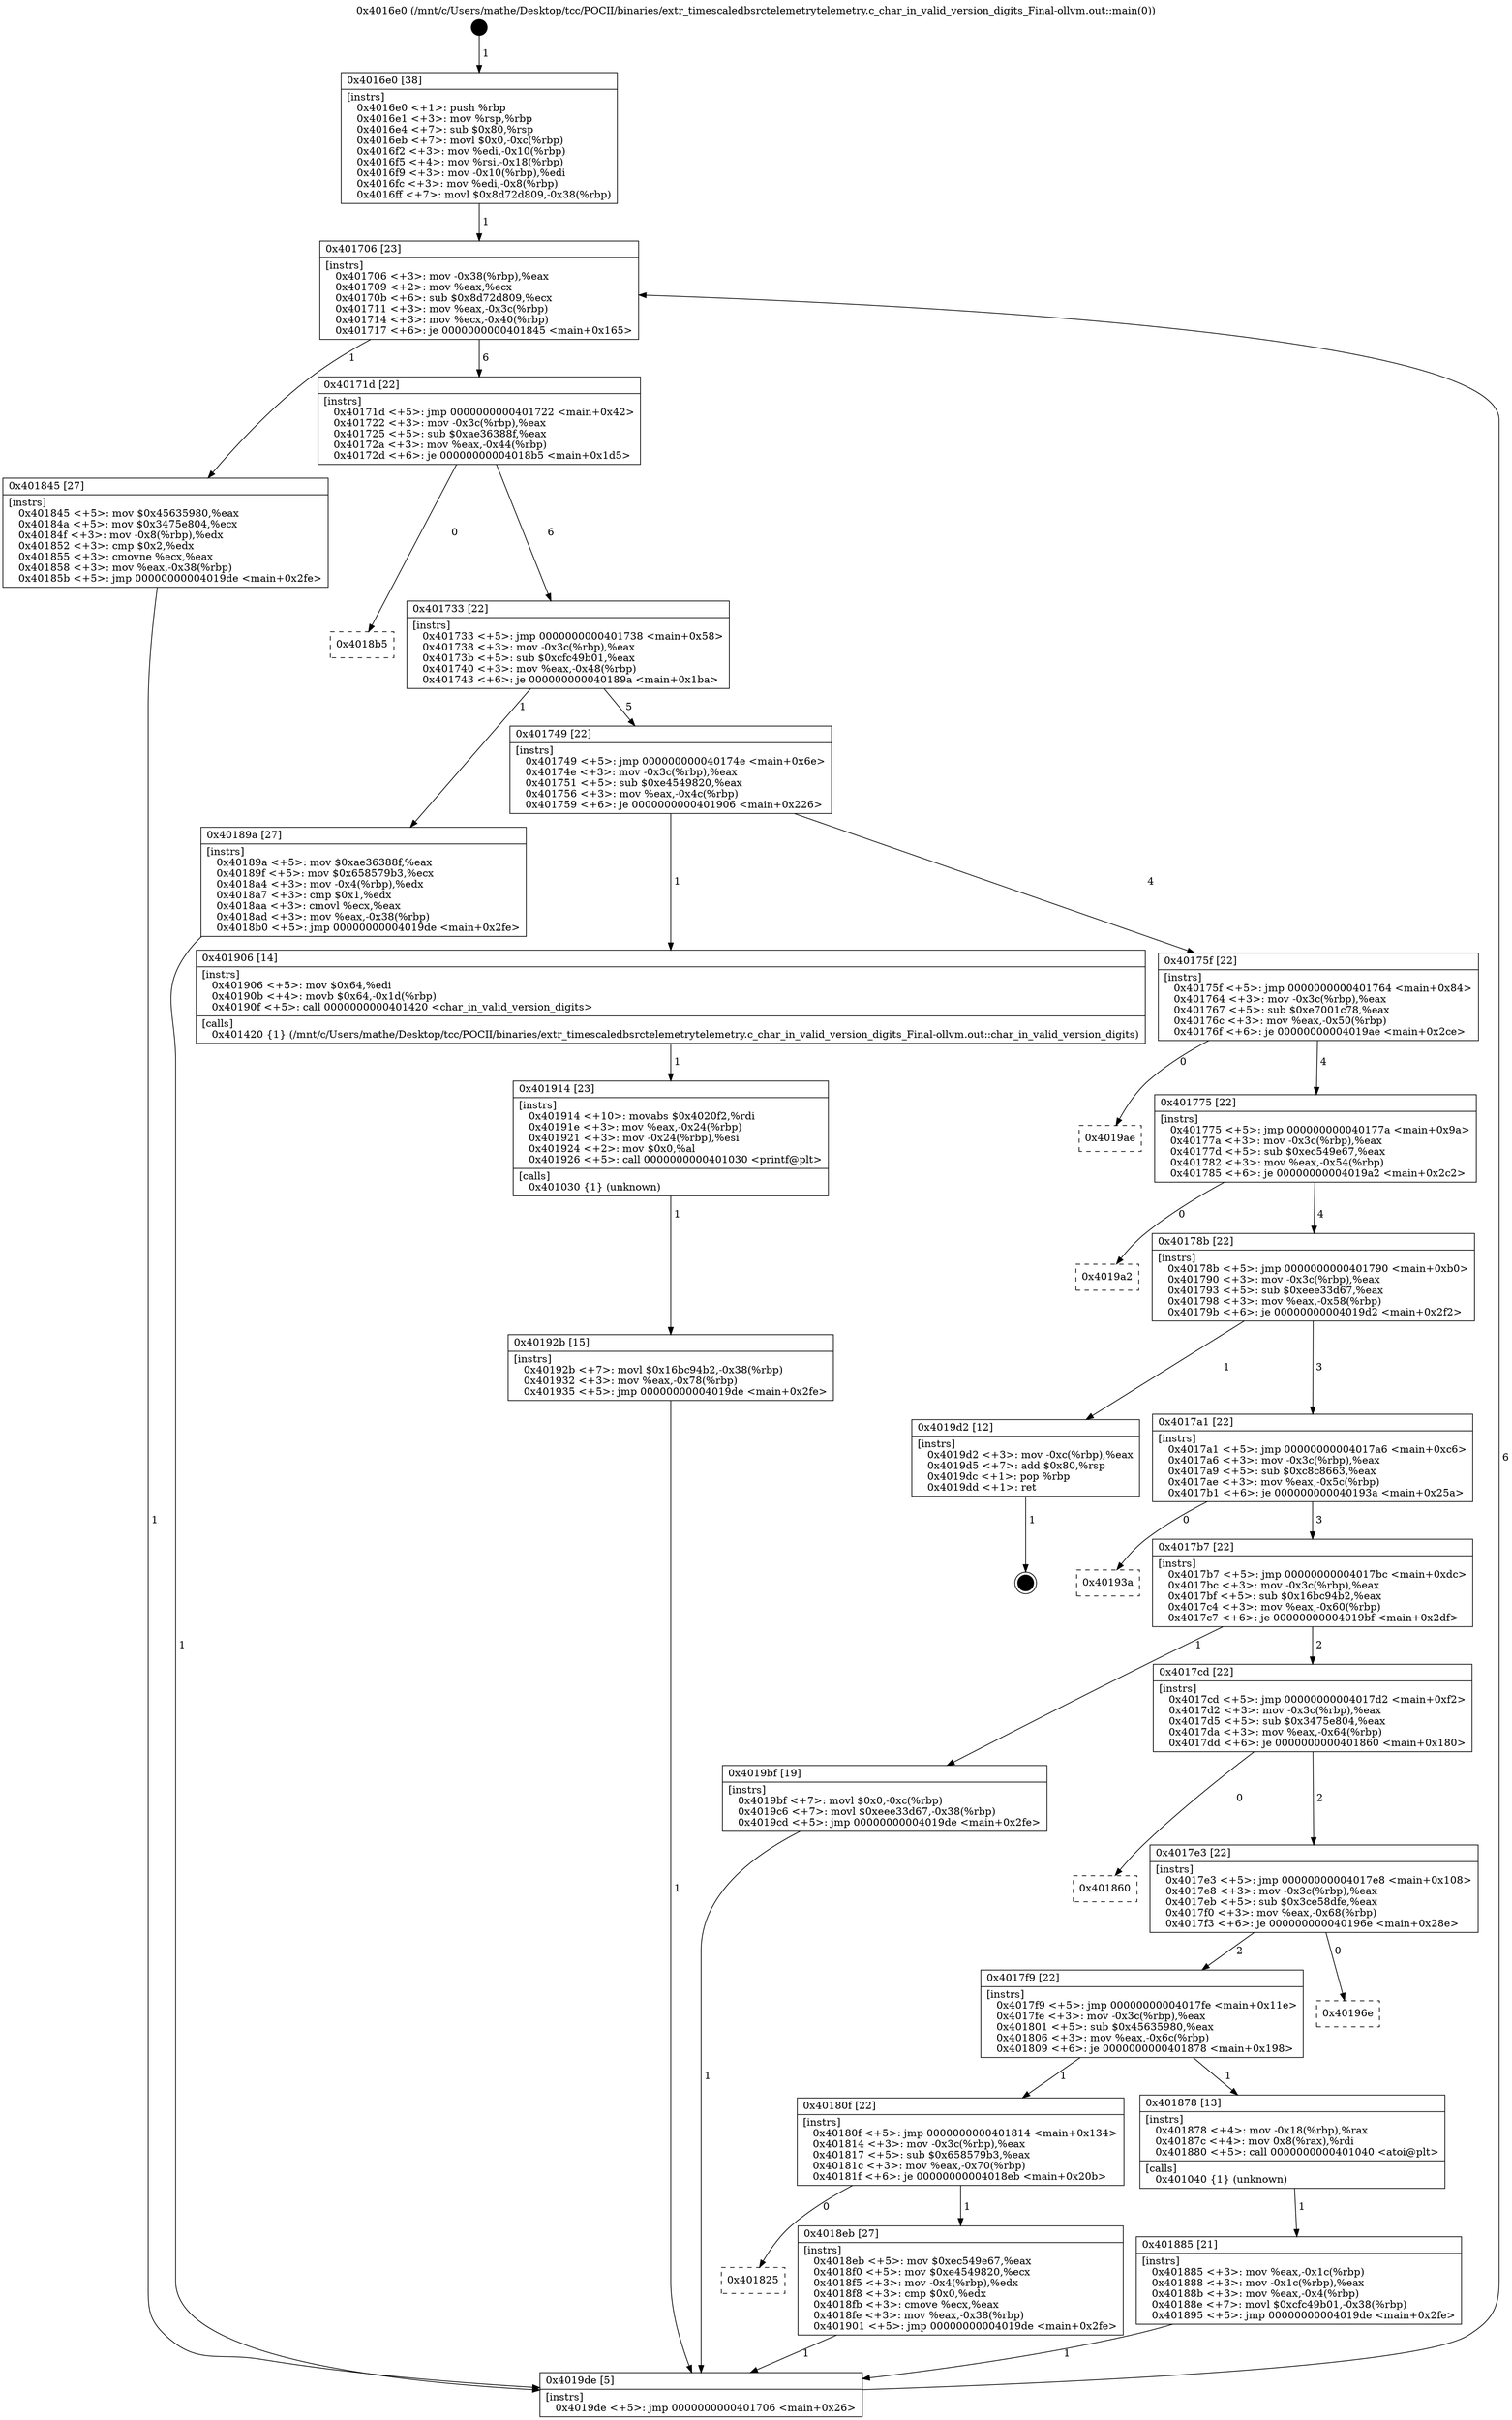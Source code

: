digraph "0x4016e0" {
  label = "0x4016e0 (/mnt/c/Users/mathe/Desktop/tcc/POCII/binaries/extr_timescaledbsrctelemetrytelemetry.c_char_in_valid_version_digits_Final-ollvm.out::main(0))"
  labelloc = "t"
  node[shape=record]

  Entry [label="",width=0.3,height=0.3,shape=circle,fillcolor=black,style=filled]
  "0x401706" [label="{
     0x401706 [23]\l
     | [instrs]\l
     &nbsp;&nbsp;0x401706 \<+3\>: mov -0x38(%rbp),%eax\l
     &nbsp;&nbsp;0x401709 \<+2\>: mov %eax,%ecx\l
     &nbsp;&nbsp;0x40170b \<+6\>: sub $0x8d72d809,%ecx\l
     &nbsp;&nbsp;0x401711 \<+3\>: mov %eax,-0x3c(%rbp)\l
     &nbsp;&nbsp;0x401714 \<+3\>: mov %ecx,-0x40(%rbp)\l
     &nbsp;&nbsp;0x401717 \<+6\>: je 0000000000401845 \<main+0x165\>\l
  }"]
  "0x401845" [label="{
     0x401845 [27]\l
     | [instrs]\l
     &nbsp;&nbsp;0x401845 \<+5\>: mov $0x45635980,%eax\l
     &nbsp;&nbsp;0x40184a \<+5\>: mov $0x3475e804,%ecx\l
     &nbsp;&nbsp;0x40184f \<+3\>: mov -0x8(%rbp),%edx\l
     &nbsp;&nbsp;0x401852 \<+3\>: cmp $0x2,%edx\l
     &nbsp;&nbsp;0x401855 \<+3\>: cmovne %ecx,%eax\l
     &nbsp;&nbsp;0x401858 \<+3\>: mov %eax,-0x38(%rbp)\l
     &nbsp;&nbsp;0x40185b \<+5\>: jmp 00000000004019de \<main+0x2fe\>\l
  }"]
  "0x40171d" [label="{
     0x40171d [22]\l
     | [instrs]\l
     &nbsp;&nbsp;0x40171d \<+5\>: jmp 0000000000401722 \<main+0x42\>\l
     &nbsp;&nbsp;0x401722 \<+3\>: mov -0x3c(%rbp),%eax\l
     &nbsp;&nbsp;0x401725 \<+5\>: sub $0xae36388f,%eax\l
     &nbsp;&nbsp;0x40172a \<+3\>: mov %eax,-0x44(%rbp)\l
     &nbsp;&nbsp;0x40172d \<+6\>: je 00000000004018b5 \<main+0x1d5\>\l
  }"]
  "0x4019de" [label="{
     0x4019de [5]\l
     | [instrs]\l
     &nbsp;&nbsp;0x4019de \<+5\>: jmp 0000000000401706 \<main+0x26\>\l
  }"]
  "0x4016e0" [label="{
     0x4016e0 [38]\l
     | [instrs]\l
     &nbsp;&nbsp;0x4016e0 \<+1\>: push %rbp\l
     &nbsp;&nbsp;0x4016e1 \<+3\>: mov %rsp,%rbp\l
     &nbsp;&nbsp;0x4016e4 \<+7\>: sub $0x80,%rsp\l
     &nbsp;&nbsp;0x4016eb \<+7\>: movl $0x0,-0xc(%rbp)\l
     &nbsp;&nbsp;0x4016f2 \<+3\>: mov %edi,-0x10(%rbp)\l
     &nbsp;&nbsp;0x4016f5 \<+4\>: mov %rsi,-0x18(%rbp)\l
     &nbsp;&nbsp;0x4016f9 \<+3\>: mov -0x10(%rbp),%edi\l
     &nbsp;&nbsp;0x4016fc \<+3\>: mov %edi,-0x8(%rbp)\l
     &nbsp;&nbsp;0x4016ff \<+7\>: movl $0x8d72d809,-0x38(%rbp)\l
  }"]
  Exit [label="",width=0.3,height=0.3,shape=circle,fillcolor=black,style=filled,peripheries=2]
  "0x4018b5" [label="{
     0x4018b5\l
  }", style=dashed]
  "0x401733" [label="{
     0x401733 [22]\l
     | [instrs]\l
     &nbsp;&nbsp;0x401733 \<+5\>: jmp 0000000000401738 \<main+0x58\>\l
     &nbsp;&nbsp;0x401738 \<+3\>: mov -0x3c(%rbp),%eax\l
     &nbsp;&nbsp;0x40173b \<+5\>: sub $0xcfc49b01,%eax\l
     &nbsp;&nbsp;0x401740 \<+3\>: mov %eax,-0x48(%rbp)\l
     &nbsp;&nbsp;0x401743 \<+6\>: je 000000000040189a \<main+0x1ba\>\l
  }"]
  "0x40192b" [label="{
     0x40192b [15]\l
     | [instrs]\l
     &nbsp;&nbsp;0x40192b \<+7\>: movl $0x16bc94b2,-0x38(%rbp)\l
     &nbsp;&nbsp;0x401932 \<+3\>: mov %eax,-0x78(%rbp)\l
     &nbsp;&nbsp;0x401935 \<+5\>: jmp 00000000004019de \<main+0x2fe\>\l
  }"]
  "0x40189a" [label="{
     0x40189a [27]\l
     | [instrs]\l
     &nbsp;&nbsp;0x40189a \<+5\>: mov $0xae36388f,%eax\l
     &nbsp;&nbsp;0x40189f \<+5\>: mov $0x658579b3,%ecx\l
     &nbsp;&nbsp;0x4018a4 \<+3\>: mov -0x4(%rbp),%edx\l
     &nbsp;&nbsp;0x4018a7 \<+3\>: cmp $0x1,%edx\l
     &nbsp;&nbsp;0x4018aa \<+3\>: cmovl %ecx,%eax\l
     &nbsp;&nbsp;0x4018ad \<+3\>: mov %eax,-0x38(%rbp)\l
     &nbsp;&nbsp;0x4018b0 \<+5\>: jmp 00000000004019de \<main+0x2fe\>\l
  }"]
  "0x401749" [label="{
     0x401749 [22]\l
     | [instrs]\l
     &nbsp;&nbsp;0x401749 \<+5\>: jmp 000000000040174e \<main+0x6e\>\l
     &nbsp;&nbsp;0x40174e \<+3\>: mov -0x3c(%rbp),%eax\l
     &nbsp;&nbsp;0x401751 \<+5\>: sub $0xe4549820,%eax\l
     &nbsp;&nbsp;0x401756 \<+3\>: mov %eax,-0x4c(%rbp)\l
     &nbsp;&nbsp;0x401759 \<+6\>: je 0000000000401906 \<main+0x226\>\l
  }"]
  "0x401914" [label="{
     0x401914 [23]\l
     | [instrs]\l
     &nbsp;&nbsp;0x401914 \<+10\>: movabs $0x4020f2,%rdi\l
     &nbsp;&nbsp;0x40191e \<+3\>: mov %eax,-0x24(%rbp)\l
     &nbsp;&nbsp;0x401921 \<+3\>: mov -0x24(%rbp),%esi\l
     &nbsp;&nbsp;0x401924 \<+2\>: mov $0x0,%al\l
     &nbsp;&nbsp;0x401926 \<+5\>: call 0000000000401030 \<printf@plt\>\l
     | [calls]\l
     &nbsp;&nbsp;0x401030 \{1\} (unknown)\l
  }"]
  "0x401906" [label="{
     0x401906 [14]\l
     | [instrs]\l
     &nbsp;&nbsp;0x401906 \<+5\>: mov $0x64,%edi\l
     &nbsp;&nbsp;0x40190b \<+4\>: movb $0x64,-0x1d(%rbp)\l
     &nbsp;&nbsp;0x40190f \<+5\>: call 0000000000401420 \<char_in_valid_version_digits\>\l
     | [calls]\l
     &nbsp;&nbsp;0x401420 \{1\} (/mnt/c/Users/mathe/Desktop/tcc/POCII/binaries/extr_timescaledbsrctelemetrytelemetry.c_char_in_valid_version_digits_Final-ollvm.out::char_in_valid_version_digits)\l
  }"]
  "0x40175f" [label="{
     0x40175f [22]\l
     | [instrs]\l
     &nbsp;&nbsp;0x40175f \<+5\>: jmp 0000000000401764 \<main+0x84\>\l
     &nbsp;&nbsp;0x401764 \<+3\>: mov -0x3c(%rbp),%eax\l
     &nbsp;&nbsp;0x401767 \<+5\>: sub $0xe7001c78,%eax\l
     &nbsp;&nbsp;0x40176c \<+3\>: mov %eax,-0x50(%rbp)\l
     &nbsp;&nbsp;0x40176f \<+6\>: je 00000000004019ae \<main+0x2ce\>\l
  }"]
  "0x401825" [label="{
     0x401825\l
  }", style=dashed]
  "0x4019ae" [label="{
     0x4019ae\l
  }", style=dashed]
  "0x401775" [label="{
     0x401775 [22]\l
     | [instrs]\l
     &nbsp;&nbsp;0x401775 \<+5\>: jmp 000000000040177a \<main+0x9a\>\l
     &nbsp;&nbsp;0x40177a \<+3\>: mov -0x3c(%rbp),%eax\l
     &nbsp;&nbsp;0x40177d \<+5\>: sub $0xec549e67,%eax\l
     &nbsp;&nbsp;0x401782 \<+3\>: mov %eax,-0x54(%rbp)\l
     &nbsp;&nbsp;0x401785 \<+6\>: je 00000000004019a2 \<main+0x2c2\>\l
  }"]
  "0x4018eb" [label="{
     0x4018eb [27]\l
     | [instrs]\l
     &nbsp;&nbsp;0x4018eb \<+5\>: mov $0xec549e67,%eax\l
     &nbsp;&nbsp;0x4018f0 \<+5\>: mov $0xe4549820,%ecx\l
     &nbsp;&nbsp;0x4018f5 \<+3\>: mov -0x4(%rbp),%edx\l
     &nbsp;&nbsp;0x4018f8 \<+3\>: cmp $0x0,%edx\l
     &nbsp;&nbsp;0x4018fb \<+3\>: cmove %ecx,%eax\l
     &nbsp;&nbsp;0x4018fe \<+3\>: mov %eax,-0x38(%rbp)\l
     &nbsp;&nbsp;0x401901 \<+5\>: jmp 00000000004019de \<main+0x2fe\>\l
  }"]
  "0x4019a2" [label="{
     0x4019a2\l
  }", style=dashed]
  "0x40178b" [label="{
     0x40178b [22]\l
     | [instrs]\l
     &nbsp;&nbsp;0x40178b \<+5\>: jmp 0000000000401790 \<main+0xb0\>\l
     &nbsp;&nbsp;0x401790 \<+3\>: mov -0x3c(%rbp),%eax\l
     &nbsp;&nbsp;0x401793 \<+5\>: sub $0xeee33d67,%eax\l
     &nbsp;&nbsp;0x401798 \<+3\>: mov %eax,-0x58(%rbp)\l
     &nbsp;&nbsp;0x40179b \<+6\>: je 00000000004019d2 \<main+0x2f2\>\l
  }"]
  "0x401885" [label="{
     0x401885 [21]\l
     | [instrs]\l
     &nbsp;&nbsp;0x401885 \<+3\>: mov %eax,-0x1c(%rbp)\l
     &nbsp;&nbsp;0x401888 \<+3\>: mov -0x1c(%rbp),%eax\l
     &nbsp;&nbsp;0x40188b \<+3\>: mov %eax,-0x4(%rbp)\l
     &nbsp;&nbsp;0x40188e \<+7\>: movl $0xcfc49b01,-0x38(%rbp)\l
     &nbsp;&nbsp;0x401895 \<+5\>: jmp 00000000004019de \<main+0x2fe\>\l
  }"]
  "0x4019d2" [label="{
     0x4019d2 [12]\l
     | [instrs]\l
     &nbsp;&nbsp;0x4019d2 \<+3\>: mov -0xc(%rbp),%eax\l
     &nbsp;&nbsp;0x4019d5 \<+7\>: add $0x80,%rsp\l
     &nbsp;&nbsp;0x4019dc \<+1\>: pop %rbp\l
     &nbsp;&nbsp;0x4019dd \<+1\>: ret\l
  }"]
  "0x4017a1" [label="{
     0x4017a1 [22]\l
     | [instrs]\l
     &nbsp;&nbsp;0x4017a1 \<+5\>: jmp 00000000004017a6 \<main+0xc6\>\l
     &nbsp;&nbsp;0x4017a6 \<+3\>: mov -0x3c(%rbp),%eax\l
     &nbsp;&nbsp;0x4017a9 \<+5\>: sub $0xc8c8663,%eax\l
     &nbsp;&nbsp;0x4017ae \<+3\>: mov %eax,-0x5c(%rbp)\l
     &nbsp;&nbsp;0x4017b1 \<+6\>: je 000000000040193a \<main+0x25a\>\l
  }"]
  "0x40180f" [label="{
     0x40180f [22]\l
     | [instrs]\l
     &nbsp;&nbsp;0x40180f \<+5\>: jmp 0000000000401814 \<main+0x134\>\l
     &nbsp;&nbsp;0x401814 \<+3\>: mov -0x3c(%rbp),%eax\l
     &nbsp;&nbsp;0x401817 \<+5\>: sub $0x658579b3,%eax\l
     &nbsp;&nbsp;0x40181c \<+3\>: mov %eax,-0x70(%rbp)\l
     &nbsp;&nbsp;0x40181f \<+6\>: je 00000000004018eb \<main+0x20b\>\l
  }"]
  "0x40193a" [label="{
     0x40193a\l
  }", style=dashed]
  "0x4017b7" [label="{
     0x4017b7 [22]\l
     | [instrs]\l
     &nbsp;&nbsp;0x4017b7 \<+5\>: jmp 00000000004017bc \<main+0xdc\>\l
     &nbsp;&nbsp;0x4017bc \<+3\>: mov -0x3c(%rbp),%eax\l
     &nbsp;&nbsp;0x4017bf \<+5\>: sub $0x16bc94b2,%eax\l
     &nbsp;&nbsp;0x4017c4 \<+3\>: mov %eax,-0x60(%rbp)\l
     &nbsp;&nbsp;0x4017c7 \<+6\>: je 00000000004019bf \<main+0x2df\>\l
  }"]
  "0x401878" [label="{
     0x401878 [13]\l
     | [instrs]\l
     &nbsp;&nbsp;0x401878 \<+4\>: mov -0x18(%rbp),%rax\l
     &nbsp;&nbsp;0x40187c \<+4\>: mov 0x8(%rax),%rdi\l
     &nbsp;&nbsp;0x401880 \<+5\>: call 0000000000401040 \<atoi@plt\>\l
     | [calls]\l
     &nbsp;&nbsp;0x401040 \{1\} (unknown)\l
  }"]
  "0x4019bf" [label="{
     0x4019bf [19]\l
     | [instrs]\l
     &nbsp;&nbsp;0x4019bf \<+7\>: movl $0x0,-0xc(%rbp)\l
     &nbsp;&nbsp;0x4019c6 \<+7\>: movl $0xeee33d67,-0x38(%rbp)\l
     &nbsp;&nbsp;0x4019cd \<+5\>: jmp 00000000004019de \<main+0x2fe\>\l
  }"]
  "0x4017cd" [label="{
     0x4017cd [22]\l
     | [instrs]\l
     &nbsp;&nbsp;0x4017cd \<+5\>: jmp 00000000004017d2 \<main+0xf2\>\l
     &nbsp;&nbsp;0x4017d2 \<+3\>: mov -0x3c(%rbp),%eax\l
     &nbsp;&nbsp;0x4017d5 \<+5\>: sub $0x3475e804,%eax\l
     &nbsp;&nbsp;0x4017da \<+3\>: mov %eax,-0x64(%rbp)\l
     &nbsp;&nbsp;0x4017dd \<+6\>: je 0000000000401860 \<main+0x180\>\l
  }"]
  "0x4017f9" [label="{
     0x4017f9 [22]\l
     | [instrs]\l
     &nbsp;&nbsp;0x4017f9 \<+5\>: jmp 00000000004017fe \<main+0x11e\>\l
     &nbsp;&nbsp;0x4017fe \<+3\>: mov -0x3c(%rbp),%eax\l
     &nbsp;&nbsp;0x401801 \<+5\>: sub $0x45635980,%eax\l
     &nbsp;&nbsp;0x401806 \<+3\>: mov %eax,-0x6c(%rbp)\l
     &nbsp;&nbsp;0x401809 \<+6\>: je 0000000000401878 \<main+0x198\>\l
  }"]
  "0x401860" [label="{
     0x401860\l
  }", style=dashed]
  "0x4017e3" [label="{
     0x4017e3 [22]\l
     | [instrs]\l
     &nbsp;&nbsp;0x4017e3 \<+5\>: jmp 00000000004017e8 \<main+0x108\>\l
     &nbsp;&nbsp;0x4017e8 \<+3\>: mov -0x3c(%rbp),%eax\l
     &nbsp;&nbsp;0x4017eb \<+5\>: sub $0x3ce58dfe,%eax\l
     &nbsp;&nbsp;0x4017f0 \<+3\>: mov %eax,-0x68(%rbp)\l
     &nbsp;&nbsp;0x4017f3 \<+6\>: je 000000000040196e \<main+0x28e\>\l
  }"]
  "0x40196e" [label="{
     0x40196e\l
  }", style=dashed]
  Entry -> "0x4016e0" [label=" 1"]
  "0x401706" -> "0x401845" [label=" 1"]
  "0x401706" -> "0x40171d" [label=" 6"]
  "0x401845" -> "0x4019de" [label=" 1"]
  "0x4016e0" -> "0x401706" [label=" 1"]
  "0x4019de" -> "0x401706" [label=" 6"]
  "0x4019d2" -> Exit [label=" 1"]
  "0x40171d" -> "0x4018b5" [label=" 0"]
  "0x40171d" -> "0x401733" [label=" 6"]
  "0x4019bf" -> "0x4019de" [label=" 1"]
  "0x401733" -> "0x40189a" [label=" 1"]
  "0x401733" -> "0x401749" [label=" 5"]
  "0x40192b" -> "0x4019de" [label=" 1"]
  "0x401749" -> "0x401906" [label=" 1"]
  "0x401749" -> "0x40175f" [label=" 4"]
  "0x401914" -> "0x40192b" [label=" 1"]
  "0x40175f" -> "0x4019ae" [label=" 0"]
  "0x40175f" -> "0x401775" [label=" 4"]
  "0x401906" -> "0x401914" [label=" 1"]
  "0x401775" -> "0x4019a2" [label=" 0"]
  "0x401775" -> "0x40178b" [label=" 4"]
  "0x4018eb" -> "0x4019de" [label=" 1"]
  "0x40178b" -> "0x4019d2" [label=" 1"]
  "0x40178b" -> "0x4017a1" [label=" 3"]
  "0x40180f" -> "0x4018eb" [label=" 1"]
  "0x4017a1" -> "0x40193a" [label=" 0"]
  "0x4017a1" -> "0x4017b7" [label=" 3"]
  "0x40180f" -> "0x401825" [label=" 0"]
  "0x4017b7" -> "0x4019bf" [label=" 1"]
  "0x4017b7" -> "0x4017cd" [label=" 2"]
  "0x40189a" -> "0x4019de" [label=" 1"]
  "0x4017cd" -> "0x401860" [label=" 0"]
  "0x4017cd" -> "0x4017e3" [label=" 2"]
  "0x401878" -> "0x401885" [label=" 1"]
  "0x4017e3" -> "0x40196e" [label=" 0"]
  "0x4017e3" -> "0x4017f9" [label=" 2"]
  "0x401885" -> "0x4019de" [label=" 1"]
  "0x4017f9" -> "0x401878" [label=" 1"]
  "0x4017f9" -> "0x40180f" [label=" 1"]
}
